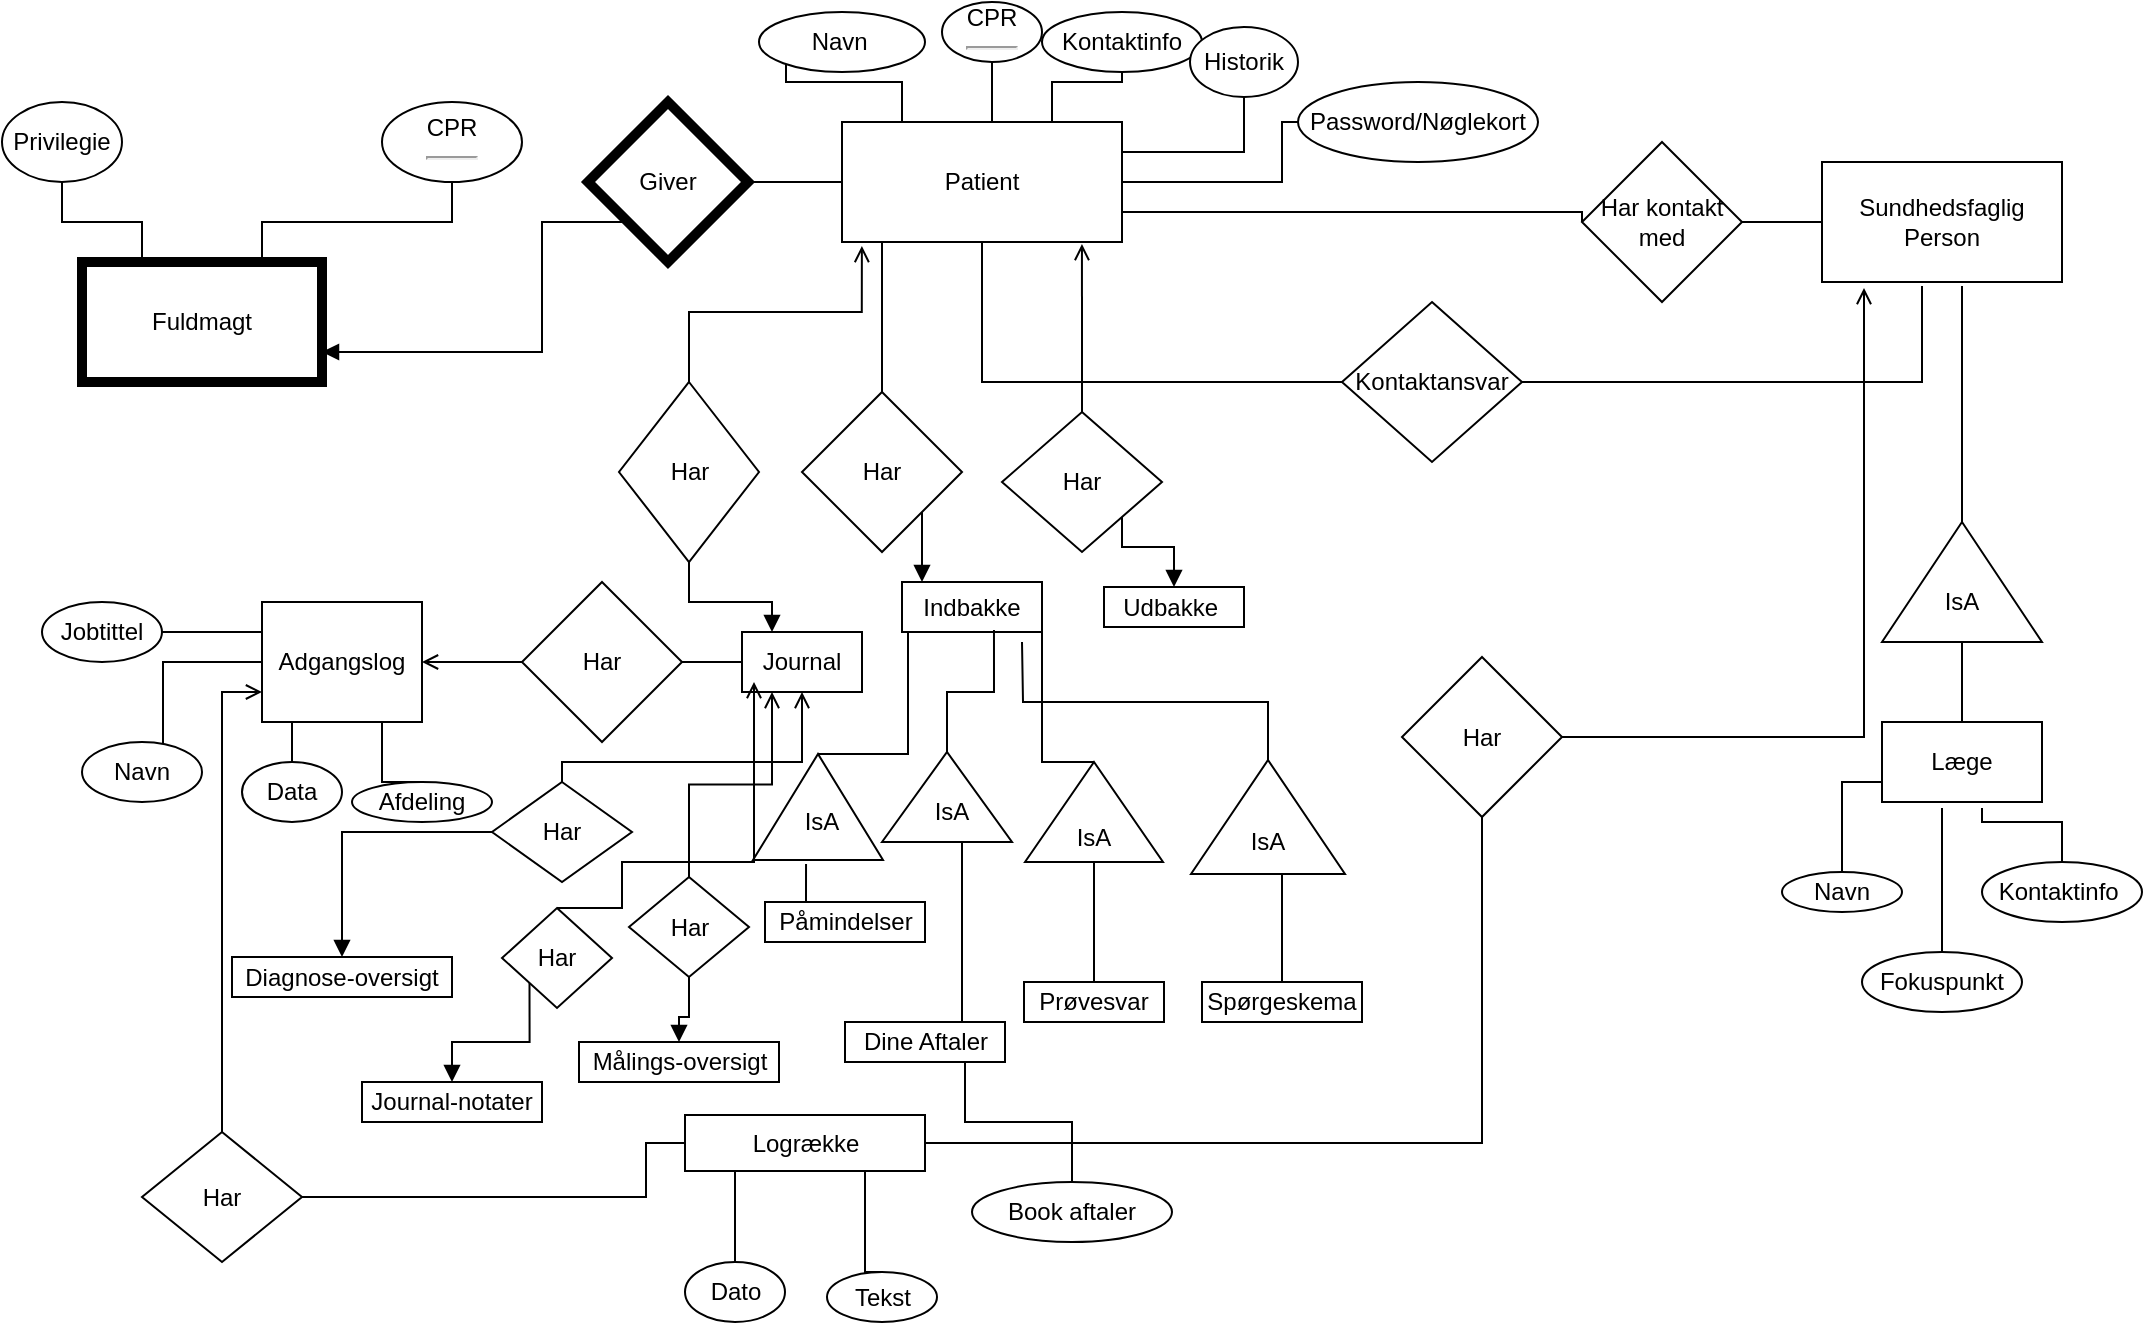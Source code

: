 <mxfile version="10.5.2" type="device"><diagram id="dxuX1GzxkVyeB2bhtr22" name="Page-1"><mxGraphModel dx="1329" dy="731" grid="1" gridSize="10" guides="1" tooltips="1" connect="1" arrows="1" fold="1" page="1" pageScale="1" pageWidth="827" pageHeight="1169" math="0" shadow="0"><root><mxCell id="0"/><mxCell id="1" parent="0"/><mxCell id="Ir1rK_Frw-hsZ2UybEJj-1" value="Privilegie" style="ellipse;whiteSpace=wrap;html=1;" vertex="1" parent="1"><mxGeometry x="80" y="60" width="60" height="40" as="geometry"/></mxCell><mxCell id="Ir1rK_Frw-hsZ2UybEJj-3" value="CPR&lt;hr&gt;" style="ellipse;whiteSpace=wrap;html=1;" vertex="1" parent="1"><mxGeometry x="270" y="60" width="70" height="40" as="geometry"/></mxCell><mxCell id="Ir1rK_Frw-hsZ2UybEJj-5" style="edgeStyle=orthogonalEdgeStyle;rounded=0;orthogonalLoop=1;jettySize=auto;html=1;exitX=0.25;exitY=0;exitDx=0;exitDy=0;endArrow=none;endFill=0;" edge="1" parent="1" source="Ir1rK_Frw-hsZ2UybEJj-4" target="Ir1rK_Frw-hsZ2UybEJj-1"><mxGeometry relative="1" as="geometry"/></mxCell><mxCell id="Ir1rK_Frw-hsZ2UybEJj-6" style="edgeStyle=orthogonalEdgeStyle;rounded=0;orthogonalLoop=1;jettySize=auto;html=1;exitX=0.75;exitY=0;exitDx=0;exitDy=0;endArrow=none;endFill=0;" edge="1" parent="1" source="Ir1rK_Frw-hsZ2UybEJj-4" target="Ir1rK_Frw-hsZ2UybEJj-3"><mxGeometry relative="1" as="geometry"/></mxCell><mxCell id="Ir1rK_Frw-hsZ2UybEJj-4" value="Fuldmagt" style="rounded=0;whiteSpace=wrap;html=1;strokeWidth=5;" vertex="1" parent="1"><mxGeometry x="120" y="140" width="120" height="60" as="geometry"/></mxCell><mxCell id="Ir1rK_Frw-hsZ2UybEJj-8" style="edgeStyle=orthogonalEdgeStyle;rounded=0;orthogonalLoop=1;jettySize=auto;html=1;exitX=0;exitY=1;exitDx=0;exitDy=0;entryX=1;entryY=0.75;entryDx=0;entryDy=0;endArrow=block;endFill=1;startArrow=none;startFill=0;" edge="1" parent="1" source="Ir1rK_Frw-hsZ2UybEJj-7" target="Ir1rK_Frw-hsZ2UybEJj-4"><mxGeometry relative="1" as="geometry"><Array as="points"><mxPoint x="350" y="120"/><mxPoint x="350" y="185"/></Array></mxGeometry></mxCell><mxCell id="Ir1rK_Frw-hsZ2UybEJj-7" value="Giver" style="rhombus;whiteSpace=wrap;html=1;strokeWidth=5;" vertex="1" parent="1"><mxGeometry x="373" y="60" width="80" height="80" as="geometry"/></mxCell><mxCell id="Ir1rK_Frw-hsZ2UybEJj-10" style="edgeStyle=orthogonalEdgeStyle;rounded=0;orthogonalLoop=1;jettySize=auto;html=1;exitX=0;exitY=0.5;exitDx=0;exitDy=0;startArrow=none;startFill=0;endArrow=none;endFill=0;entryX=1;entryY=0.5;entryDx=0;entryDy=0;" edge="1" parent="1" source="Ir1rK_Frw-hsZ2UybEJj-9" target="Ir1rK_Frw-hsZ2UybEJj-7"><mxGeometry relative="1" as="geometry"><mxPoint x="480" y="100" as="targetPoint"/></mxGeometry></mxCell><mxCell id="Ir1rK_Frw-hsZ2UybEJj-13" style="edgeStyle=orthogonalEdgeStyle;rounded=0;orthogonalLoop=1;jettySize=auto;html=1;exitX=0.25;exitY=0;exitDx=0;exitDy=0;startArrow=none;startFill=0;endArrow=none;endFill=0;" edge="1" parent="1" source="Ir1rK_Frw-hsZ2UybEJj-9" target="Ir1rK_Frw-hsZ2UybEJj-12"><mxGeometry relative="1" as="geometry"><Array as="points"><mxPoint x="530" y="50"/><mxPoint x="472" y="50"/></Array></mxGeometry></mxCell><mxCell id="Ir1rK_Frw-hsZ2UybEJj-15" style="edgeStyle=orthogonalEdgeStyle;rounded=0;orthogonalLoop=1;jettySize=auto;html=1;exitX=0.5;exitY=0;exitDx=0;exitDy=0;entryX=0.5;entryY=1;entryDx=0;entryDy=0;startArrow=none;startFill=0;endArrow=none;endFill=0;" edge="1" parent="1" source="Ir1rK_Frw-hsZ2UybEJj-9" target="Ir1rK_Frw-hsZ2UybEJj-14"><mxGeometry relative="1" as="geometry"/></mxCell><mxCell id="Ir1rK_Frw-hsZ2UybEJj-17" style="edgeStyle=orthogonalEdgeStyle;rounded=0;orthogonalLoop=1;jettySize=auto;html=1;exitX=0.75;exitY=0;exitDx=0;exitDy=0;entryX=0.5;entryY=1;entryDx=0;entryDy=0;startArrow=none;startFill=0;endArrow=none;endFill=0;" edge="1" parent="1" source="Ir1rK_Frw-hsZ2UybEJj-9" target="Ir1rK_Frw-hsZ2UybEJj-16"><mxGeometry relative="1" as="geometry"/></mxCell><mxCell id="Ir1rK_Frw-hsZ2UybEJj-19" style="edgeStyle=orthogonalEdgeStyle;rounded=0;orthogonalLoop=1;jettySize=auto;html=1;exitX=1;exitY=0.25;exitDx=0;exitDy=0;entryX=0.5;entryY=1;entryDx=0;entryDy=0;startArrow=none;startFill=0;endArrow=none;endFill=0;" edge="1" parent="1" source="Ir1rK_Frw-hsZ2UybEJj-9" target="Ir1rK_Frw-hsZ2UybEJj-18"><mxGeometry relative="1" as="geometry"/></mxCell><mxCell id="Ir1rK_Frw-hsZ2UybEJj-21" style="edgeStyle=orthogonalEdgeStyle;rounded=0;orthogonalLoop=1;jettySize=auto;html=1;exitX=1;exitY=0.5;exitDx=0;exitDy=0;entryX=0;entryY=0.5;entryDx=0;entryDy=0;startArrow=none;startFill=0;endArrow=none;endFill=0;" edge="1" parent="1" source="Ir1rK_Frw-hsZ2UybEJj-9" target="Ir1rK_Frw-hsZ2UybEJj-20"><mxGeometry relative="1" as="geometry"><Array as="points"><mxPoint x="720" y="100"/><mxPoint x="720" y="70"/></Array></mxGeometry></mxCell><mxCell id="Ir1rK_Frw-hsZ2UybEJj-25" style="edgeStyle=orthogonalEdgeStyle;rounded=0;orthogonalLoop=1;jettySize=auto;html=1;exitX=1;exitY=0.75;exitDx=0;exitDy=0;entryX=0;entryY=0.5;entryDx=0;entryDy=0;startArrow=none;startFill=0;endArrow=none;endFill=0;" edge="1" parent="1" source="Ir1rK_Frw-hsZ2UybEJj-9" target="Ir1rK_Frw-hsZ2UybEJj-24"><mxGeometry relative="1" as="geometry"><Array as="points"><mxPoint x="870" y="115"/></Array></mxGeometry></mxCell><mxCell id="Ir1rK_Frw-hsZ2UybEJj-9" value="Patient" style="rounded=0;whiteSpace=wrap;html=1;strokeWidth=1;" vertex="1" parent="1"><mxGeometry x="500" y="70" width="140" height="60" as="geometry"/></mxCell><mxCell id="Ir1rK_Frw-hsZ2UybEJj-12" value="Navn&amp;nbsp;" style="ellipse;whiteSpace=wrap;html=1;strokeWidth=1;" vertex="1" parent="1"><mxGeometry x="458.5" y="15" width="83" height="30" as="geometry"/></mxCell><mxCell id="Ir1rK_Frw-hsZ2UybEJj-14" value="CPR&lt;hr&gt;" style="ellipse;whiteSpace=wrap;html=1;strokeWidth=1;" vertex="1" parent="1"><mxGeometry x="550" y="10" width="50" height="30" as="geometry"/></mxCell><mxCell id="Ir1rK_Frw-hsZ2UybEJj-16" value="Kontaktinfo" style="ellipse;whiteSpace=wrap;html=1;strokeWidth=1;" vertex="1" parent="1"><mxGeometry x="600" y="15" width="80" height="30" as="geometry"/></mxCell><mxCell id="Ir1rK_Frw-hsZ2UybEJj-18" value="Historik" style="ellipse;whiteSpace=wrap;html=1;strokeWidth=1;" vertex="1" parent="1"><mxGeometry x="674" y="22.5" width="54" height="35" as="geometry"/></mxCell><mxCell id="Ir1rK_Frw-hsZ2UybEJj-20" value="Password/Nøglekort" style="ellipse;whiteSpace=wrap;html=1;strokeWidth=1;" vertex="1" parent="1"><mxGeometry x="728" y="50" width="120" height="40" as="geometry"/></mxCell><mxCell id="Ir1rK_Frw-hsZ2UybEJj-26" style="edgeStyle=orthogonalEdgeStyle;rounded=0;orthogonalLoop=1;jettySize=auto;html=1;exitX=1;exitY=0.5;exitDx=0;exitDy=0;startArrow=none;startFill=0;endArrow=none;endFill=0;" edge="1" parent="1" source="Ir1rK_Frw-hsZ2UybEJj-24" target="Ir1rK_Frw-hsZ2UybEJj-27"><mxGeometry relative="1" as="geometry"><mxPoint x="1020" y="120" as="targetPoint"/></mxGeometry></mxCell><mxCell id="Ir1rK_Frw-hsZ2UybEJj-24" value="Har kontakt med" style="rhombus;whiteSpace=wrap;html=1;strokeWidth=1;" vertex="1" parent="1"><mxGeometry x="870" y="80" width="80" height="80" as="geometry"/></mxCell><mxCell id="Ir1rK_Frw-hsZ2UybEJj-80" style="edgeStyle=orthogonalEdgeStyle;rounded=0;orthogonalLoop=1;jettySize=auto;html=1;exitX=0;exitY=0.5;exitDx=0;exitDy=0;startArrow=none;startFill=0;endArrow=none;endFill=0;" edge="1" parent="1" source="Ir1rK_Frw-hsZ2UybEJj-27"><mxGeometry relative="1" as="geometry"><mxPoint x="1000" y="120" as="targetPoint"/></mxGeometry></mxCell><mxCell id="Ir1rK_Frw-hsZ2UybEJj-27" value="Sundhedsfaglig Person" style="rounded=0;whiteSpace=wrap;html=1;" vertex="1" parent="1"><mxGeometry x="990" y="90" width="120" height="60" as="geometry"/></mxCell><mxCell id="Ir1rK_Frw-hsZ2UybEJj-34" style="edgeStyle=orthogonalEdgeStyle;rounded=0;orthogonalLoop=1;jettySize=auto;html=1;exitX=1;exitY=0.5;exitDx=0;exitDy=0;startArrow=none;startFill=0;endArrow=none;endFill=0;" edge="1" parent="1" source="Ir1rK_Frw-hsZ2UybEJj-31"><mxGeometry relative="1" as="geometry"><mxPoint x="1040" y="152" as="targetPoint"/><Array as="points"><mxPoint x="1040" y="200"/><mxPoint x="1040" y="152"/></Array></mxGeometry></mxCell><mxCell id="Ir1rK_Frw-hsZ2UybEJj-35" style="edgeStyle=orthogonalEdgeStyle;rounded=0;orthogonalLoop=1;jettySize=auto;html=1;entryX=0.5;entryY=1;entryDx=0;entryDy=0;startArrow=none;startFill=0;endArrow=none;endFill=0;" edge="1" parent="1" source="Ir1rK_Frw-hsZ2UybEJj-31" target="Ir1rK_Frw-hsZ2UybEJj-9"><mxGeometry relative="1" as="geometry"/></mxCell><mxCell id="Ir1rK_Frw-hsZ2UybEJj-31" value="Kontaktansvar" style="rhombus;whiteSpace=wrap;html=1;strokeWidth=1;" vertex="1" parent="1"><mxGeometry x="750" y="160" width="90" height="80" as="geometry"/></mxCell><mxCell id="Ir1rK_Frw-hsZ2UybEJj-37" style="edgeStyle=orthogonalEdgeStyle;rounded=0;orthogonalLoop=1;jettySize=auto;html=1;exitX=0.5;exitY=0;exitDx=0;exitDy=0;startArrow=none;startFill=0;endArrow=none;endFill=0;" edge="1" parent="1"><mxGeometry relative="1" as="geometry"><mxPoint x="1060" y="152" as="targetPoint"/><mxPoint x="1060" y="230" as="sourcePoint"/><Array as="points"><mxPoint x="1060" y="152"/></Array></mxGeometry></mxCell><mxCell id="Ir1rK_Frw-hsZ2UybEJj-39" style="edgeStyle=orthogonalEdgeStyle;rounded=0;orthogonalLoop=1;jettySize=auto;html=1;startArrow=none;startFill=0;endArrow=none;endFill=0;" edge="1" parent="1" source="Ir1rK_Frw-hsZ2UybEJj-38"><mxGeometry relative="1" as="geometry"><mxPoint x="1060" y="230" as="targetPoint"/></mxGeometry></mxCell><mxCell id="Ir1rK_Frw-hsZ2UybEJj-41" style="edgeStyle=orthogonalEdgeStyle;rounded=0;orthogonalLoop=1;jettySize=auto;html=1;exitX=0;exitY=0.5;exitDx=0;exitDy=0;startArrow=none;startFill=0;endArrow=none;endFill=0;" edge="1" parent="1" source="Ir1rK_Frw-hsZ2UybEJj-38" target="Ir1rK_Frw-hsZ2UybEJj-42"><mxGeometry relative="1" as="geometry"><mxPoint x="1060" y="360" as="targetPoint"/></mxGeometry></mxCell><mxCell id="Ir1rK_Frw-hsZ2UybEJj-38" value="" style="triangle;whiteSpace=wrap;html=1;strokeWidth=1;rotation=-90;" vertex="1" parent="1"><mxGeometry x="1030" y="260" width="60" height="80" as="geometry"/></mxCell><mxCell id="Ir1rK_Frw-hsZ2UybEJj-40" value="IsA" style="text;html=1;strokeColor=none;fillColor=none;align=center;verticalAlign=middle;whiteSpace=wrap;rounded=0;" vertex="1" parent="1"><mxGeometry x="1040" y="300" width="40" height="20" as="geometry"/></mxCell><mxCell id="Ir1rK_Frw-hsZ2UybEJj-42" value="Læge" style="rounded=0;whiteSpace=wrap;html=1;" vertex="1" parent="1"><mxGeometry x="1020" y="370" width="80" height="40" as="geometry"/></mxCell><mxCell id="Ir1rK_Frw-hsZ2UybEJj-90" style="edgeStyle=orthogonalEdgeStyle;rounded=0;orthogonalLoop=1;jettySize=auto;html=1;exitX=0.5;exitY=0;exitDx=0;exitDy=0;entryX=0.071;entryY=1.033;entryDx=0;entryDy=0;entryPerimeter=0;startArrow=none;startFill=0;endArrow=open;endFill=0;" edge="1" parent="1" source="Ir1rK_Frw-hsZ2UybEJj-44" target="Ir1rK_Frw-hsZ2UybEJj-9"><mxGeometry relative="1" as="geometry"/></mxCell><mxCell id="Ir1rK_Frw-hsZ2UybEJj-98" style="edgeStyle=orthogonalEdgeStyle;rounded=0;orthogonalLoop=1;jettySize=auto;html=1;exitX=0.5;exitY=1;exitDx=0;exitDy=0;entryX=0.25;entryY=0;entryDx=0;entryDy=0;startArrow=none;startFill=0;endArrow=block;endFill=1;" edge="1" parent="1" source="Ir1rK_Frw-hsZ2UybEJj-44" target="Ir1rK_Frw-hsZ2UybEJj-46"><mxGeometry relative="1" as="geometry"/></mxCell><mxCell id="Ir1rK_Frw-hsZ2UybEJj-44" value="Har" style="rhombus;whiteSpace=wrap;html=1;" vertex="1" parent="1"><mxGeometry x="388.5" y="200" width="70" height="90" as="geometry"/></mxCell><mxCell id="Ir1rK_Frw-hsZ2UybEJj-51" style="edgeStyle=orthogonalEdgeStyle;rounded=0;orthogonalLoop=1;jettySize=auto;html=1;exitX=0;exitY=0.5;exitDx=0;exitDy=0;entryX=1;entryY=0.5;entryDx=0;entryDy=0;startArrow=none;startFill=0;endArrow=none;endFill=0;" edge="1" parent="1" source="Ir1rK_Frw-hsZ2UybEJj-46" target="Ir1rK_Frw-hsZ2UybEJj-50"><mxGeometry relative="1" as="geometry"/></mxCell><mxCell id="Ir1rK_Frw-hsZ2UybEJj-144" style="edgeStyle=orthogonalEdgeStyle;rounded=0;orthogonalLoop=1;jettySize=auto;html=1;exitX=0.5;exitY=1;exitDx=0;exitDy=0;startArrow=open;startFill=0;endArrow=none;endFill=0;entryX=0.5;entryY=0;entryDx=0;entryDy=0;" edge="1" parent="1" source="Ir1rK_Frw-hsZ2UybEJj-46" target="Ir1rK_Frw-hsZ2UybEJj-143"><mxGeometry relative="1" as="geometry"><Array as="points"><mxPoint x="480" y="390"/><mxPoint x="360" y="390"/></Array></mxGeometry></mxCell><mxCell id="Ir1rK_Frw-hsZ2UybEJj-46" value="Journal" style="rounded=0;whiteSpace=wrap;html=1;strokeWidth=1;" vertex="1" parent="1"><mxGeometry x="450" y="325" width="60" height="30" as="geometry"/></mxCell><mxCell id="Ir1rK_Frw-hsZ2UybEJj-53" style="edgeStyle=orthogonalEdgeStyle;rounded=0;orthogonalLoop=1;jettySize=auto;html=1;exitX=0;exitY=0.5;exitDx=0;exitDy=0;entryX=1;entryY=0.5;entryDx=0;entryDy=0;startArrow=none;startFill=0;endArrow=open;endFill=0;" edge="1" parent="1" source="Ir1rK_Frw-hsZ2UybEJj-50" target="Ir1rK_Frw-hsZ2UybEJj-52"><mxGeometry relative="1" as="geometry"/></mxCell><mxCell id="Ir1rK_Frw-hsZ2UybEJj-50" value="Har" style="rhombus;whiteSpace=wrap;html=1;strokeWidth=1;" vertex="1" parent="1"><mxGeometry x="340" y="300" width="80" height="80" as="geometry"/></mxCell><mxCell id="Ir1rK_Frw-hsZ2UybEJj-58" style="edgeStyle=orthogonalEdgeStyle;rounded=0;orthogonalLoop=1;jettySize=auto;html=1;exitX=0;exitY=0.5;exitDx=0;exitDy=0;entryX=0.675;entryY=0.05;entryDx=0;entryDy=0;entryPerimeter=0;startArrow=none;startFill=0;endArrow=none;endFill=0;" edge="1" parent="1" source="Ir1rK_Frw-hsZ2UybEJj-52" target="Ir1rK_Frw-hsZ2UybEJj-54"><mxGeometry relative="1" as="geometry"/></mxCell><mxCell id="Ir1rK_Frw-hsZ2UybEJj-59" style="edgeStyle=orthogonalEdgeStyle;rounded=0;orthogonalLoop=1;jettySize=auto;html=1;exitX=0.25;exitY=1;exitDx=0;exitDy=0;entryX=0.5;entryY=0;entryDx=0;entryDy=0;startArrow=none;startFill=0;endArrow=none;endFill=0;" edge="1" parent="1" source="Ir1rK_Frw-hsZ2UybEJj-52" target="Ir1rK_Frw-hsZ2UybEJj-55"><mxGeometry relative="1" as="geometry"/></mxCell><mxCell id="Ir1rK_Frw-hsZ2UybEJj-52" value="Adgangslog" style="rounded=0;whiteSpace=wrap;html=1;strokeWidth=1;" vertex="1" parent="1"><mxGeometry x="210" y="310" width="80" height="60" as="geometry"/></mxCell><mxCell id="Ir1rK_Frw-hsZ2UybEJj-54" value="Navn" style="ellipse;whiteSpace=wrap;html=1;strokeWidth=1;" vertex="1" parent="1"><mxGeometry x="120" y="380" width="60" height="30" as="geometry"/></mxCell><mxCell id="Ir1rK_Frw-hsZ2UybEJj-55" value="Data" style="ellipse;whiteSpace=wrap;html=1;strokeWidth=1;" vertex="1" parent="1"><mxGeometry x="200" y="390" width="50" height="30" as="geometry"/></mxCell><mxCell id="Ir1rK_Frw-hsZ2UybEJj-60" style="edgeStyle=orthogonalEdgeStyle;rounded=0;orthogonalLoop=1;jettySize=auto;html=1;exitX=0.5;exitY=0;exitDx=0;exitDy=0;entryX=0.75;entryY=1;entryDx=0;entryDy=0;startArrow=none;startFill=0;endArrow=none;endFill=0;" edge="1" parent="1" source="Ir1rK_Frw-hsZ2UybEJj-56" target="Ir1rK_Frw-hsZ2UybEJj-52"><mxGeometry relative="1" as="geometry"/></mxCell><mxCell id="Ir1rK_Frw-hsZ2UybEJj-56" value="Afdeling" style="ellipse;whiteSpace=wrap;html=1;strokeWidth=1;" vertex="1" parent="1"><mxGeometry x="255" y="400" width="70" height="20" as="geometry"/></mxCell><mxCell id="Ir1rK_Frw-hsZ2UybEJj-62" style="edgeStyle=orthogonalEdgeStyle;rounded=0;orthogonalLoop=1;jettySize=auto;html=1;exitX=0.5;exitY=0;exitDx=0;exitDy=0;startArrow=none;startFill=0;endArrow=none;endFill=0;" edge="1" parent="1" source="Ir1rK_Frw-hsZ2UybEJj-57"><mxGeometry relative="1" as="geometry"><mxPoint x="130" y="320" as="targetPoint"/></mxGeometry></mxCell><mxCell id="Ir1rK_Frw-hsZ2UybEJj-65" style="edgeStyle=orthogonalEdgeStyle;rounded=0;orthogonalLoop=1;jettySize=auto;html=1;exitX=1;exitY=0.5;exitDx=0;exitDy=0;entryX=0;entryY=0.25;entryDx=0;entryDy=0;startArrow=none;startFill=0;endArrow=none;endFill=0;" edge="1" parent="1" source="Ir1rK_Frw-hsZ2UybEJj-57" target="Ir1rK_Frw-hsZ2UybEJj-52"><mxGeometry relative="1" as="geometry"/></mxCell><mxCell id="Ir1rK_Frw-hsZ2UybEJj-57" value="Jobtittel" style="ellipse;whiteSpace=wrap;html=1;strokeWidth=1;" vertex="1" parent="1"><mxGeometry x="100" y="310" width="60" height="30" as="geometry"/></mxCell><mxCell id="Ir1rK_Frw-hsZ2UybEJj-142" style="edgeStyle=orthogonalEdgeStyle;rounded=0;orthogonalLoop=1;jettySize=auto;html=1;exitX=0.5;exitY=0;exitDx=0;exitDy=0;entryX=0;entryY=0.75;entryDx=0;entryDy=0;startArrow=none;startFill=0;endArrow=open;endFill=0;" edge="1" parent="1" source="Ir1rK_Frw-hsZ2UybEJj-66" target="Ir1rK_Frw-hsZ2UybEJj-52"><mxGeometry relative="1" as="geometry"/></mxCell><mxCell id="Ir1rK_Frw-hsZ2UybEJj-66" value="Har" style="rhombus;whiteSpace=wrap;html=1;strokeWidth=1;" vertex="1" parent="1"><mxGeometry x="150" y="575" width="80" height="65" as="geometry"/></mxCell><mxCell id="Ir1rK_Frw-hsZ2UybEJj-70" style="edgeStyle=orthogonalEdgeStyle;rounded=0;orthogonalLoop=1;jettySize=auto;html=1;exitX=0;exitY=0.5;exitDx=0;exitDy=0;entryX=1;entryY=0.5;entryDx=0;entryDy=0;startArrow=none;startFill=0;endArrow=none;endFill=0;" edge="1" parent="1" source="Ir1rK_Frw-hsZ2UybEJj-69" target="Ir1rK_Frw-hsZ2UybEJj-66"><mxGeometry relative="1" as="geometry"><Array as="points"><mxPoint x="402" y="581"/><mxPoint x="402" y="608"/></Array></mxGeometry></mxCell><mxCell id="Ir1rK_Frw-hsZ2UybEJj-78" style="edgeStyle=orthogonalEdgeStyle;rounded=0;orthogonalLoop=1;jettySize=auto;html=1;exitX=1;exitY=0.5;exitDx=0;exitDy=0;entryX=0;entryY=0.5;entryDx=0;entryDy=0;startArrow=none;startFill=0;endArrow=none;endFill=0;" edge="1" parent="1" source="Ir1rK_Frw-hsZ2UybEJj-69" target="Ir1rK_Frw-hsZ2UybEJj-77"><mxGeometry relative="1" as="geometry"><Array as="points"><mxPoint x="820" y="581"/><mxPoint x="820" y="378"/></Array></mxGeometry></mxCell><mxCell id="Ir1rK_Frw-hsZ2UybEJj-69" value="Logrække" style="rounded=0;whiteSpace=wrap;html=1;strokeWidth=1;" vertex="1" parent="1"><mxGeometry x="421.5" y="566.5" width="120" height="28" as="geometry"/></mxCell><mxCell id="Ir1rK_Frw-hsZ2UybEJj-76" style="edgeStyle=orthogonalEdgeStyle;rounded=0;orthogonalLoop=1;jettySize=auto;html=1;exitX=0.5;exitY=0;exitDx=0;exitDy=0;entryX=0.25;entryY=1;entryDx=0;entryDy=0;startArrow=none;startFill=0;endArrow=none;endFill=0;" edge="1" parent="1" source="Ir1rK_Frw-hsZ2UybEJj-71" target="Ir1rK_Frw-hsZ2UybEJj-69"><mxGeometry relative="1" as="geometry"><Array as="points"><mxPoint x="447" y="595"/></Array></mxGeometry></mxCell><mxCell id="Ir1rK_Frw-hsZ2UybEJj-71" value="Dato" style="ellipse;whiteSpace=wrap;html=1;strokeWidth=1;" vertex="1" parent="1"><mxGeometry x="421.5" y="640" width="50" height="30" as="geometry"/></mxCell><mxCell id="Ir1rK_Frw-hsZ2UybEJj-74" style="edgeStyle=orthogonalEdgeStyle;rounded=0;orthogonalLoop=1;jettySize=auto;html=1;exitX=0.5;exitY=0;exitDx=0;exitDy=0;entryX=0.75;entryY=1;entryDx=0;entryDy=0;startArrow=none;startFill=0;endArrow=none;endFill=0;" edge="1" parent="1" source="Ir1rK_Frw-hsZ2UybEJj-73" target="Ir1rK_Frw-hsZ2UybEJj-69"><mxGeometry relative="1" as="geometry"><Array as="points"><mxPoint x="512" y="645"/></Array></mxGeometry></mxCell><mxCell id="Ir1rK_Frw-hsZ2UybEJj-73" value="Tekst" style="ellipse;whiteSpace=wrap;html=1;strokeWidth=1;" vertex="1" parent="1"><mxGeometry x="492.5" y="645" width="55" height="25" as="geometry"/></mxCell><mxCell id="Ir1rK_Frw-hsZ2UybEJj-79" style="edgeStyle=orthogonalEdgeStyle;rounded=0;orthogonalLoop=1;jettySize=auto;html=1;entryX=0.175;entryY=1.05;entryDx=0;entryDy=0;entryPerimeter=0;startArrow=none;startFill=0;endArrow=open;endFill=0;exitX=1;exitY=0.5;exitDx=0;exitDy=0;" edge="1" parent="1" source="Ir1rK_Frw-hsZ2UybEJj-77" target="Ir1rK_Frw-hsZ2UybEJj-27"><mxGeometry relative="1" as="geometry"><mxPoint x="870" y="378" as="sourcePoint"/><Array as="points"><mxPoint x="1011" y="378"/></Array></mxGeometry></mxCell><mxCell id="Ir1rK_Frw-hsZ2UybEJj-77" value="Har" style="rhombus;whiteSpace=wrap;html=1;strokeWidth=1;" vertex="1" parent="1"><mxGeometry x="780" y="337.5" width="80" height="80" as="geometry"/></mxCell><mxCell id="Ir1rK_Frw-hsZ2UybEJj-84" style="edgeStyle=orthogonalEdgeStyle;rounded=0;orthogonalLoop=1;jettySize=auto;html=1;exitX=0.5;exitY=0;exitDx=0;exitDy=0;entryX=0.429;entryY=1;entryDx=0;entryDy=0;entryPerimeter=0;startArrow=none;startFill=0;endArrow=none;endFill=0;" edge="1" parent="1" source="Ir1rK_Frw-hsZ2UybEJj-83" target="Ir1rK_Frw-hsZ2UybEJj-9"><mxGeometry relative="1" as="geometry"><Array as="points"><mxPoint x="520" y="130"/></Array></mxGeometry></mxCell><mxCell id="Ir1rK_Frw-hsZ2UybEJj-106" style="edgeStyle=orthogonalEdgeStyle;rounded=0;orthogonalLoop=1;jettySize=auto;html=1;exitX=1;exitY=1;exitDx=0;exitDy=0;startArrow=none;startFill=0;endArrow=block;endFill=1;" edge="1" parent="1" source="Ir1rK_Frw-hsZ2UybEJj-83" target="Ir1rK_Frw-hsZ2UybEJj-101"><mxGeometry relative="1" as="geometry"><Array as="points"><mxPoint x="550" y="300"/><mxPoint x="550" y="300"/></Array></mxGeometry></mxCell><mxCell id="Ir1rK_Frw-hsZ2UybEJj-83" value="Har" style="rhombus;whiteSpace=wrap;html=1;strokeWidth=1;" vertex="1" parent="1"><mxGeometry x="480" y="205" width="80" height="80" as="geometry"/></mxCell><mxCell id="Ir1rK_Frw-hsZ2UybEJj-100" style="edgeStyle=orthogonalEdgeStyle;rounded=0;orthogonalLoop=1;jettySize=auto;html=1;exitX=0.5;exitY=0;exitDx=0;exitDy=0;entryX=0.857;entryY=1.017;entryDx=0;entryDy=0;entryPerimeter=0;startArrow=none;startFill=0;endArrow=open;endFill=0;" edge="1" parent="1" source="Ir1rK_Frw-hsZ2UybEJj-99" target="Ir1rK_Frw-hsZ2UybEJj-9"><mxGeometry relative="1" as="geometry"/></mxCell><mxCell id="Ir1rK_Frw-hsZ2UybEJj-99" value="Har" style="rhombus;whiteSpace=wrap;html=1;strokeWidth=1;" vertex="1" parent="1"><mxGeometry x="580" y="215" width="80" height="70" as="geometry"/></mxCell><mxCell id="Ir1rK_Frw-hsZ2UybEJj-101" value="Indbakke" style="rounded=0;whiteSpace=wrap;html=1;strokeWidth=1;" vertex="1" parent="1"><mxGeometry x="530" y="300" width="70" height="25" as="geometry"/></mxCell><mxCell id="Ir1rK_Frw-hsZ2UybEJj-104" style="edgeStyle=orthogonalEdgeStyle;rounded=0;orthogonalLoop=1;jettySize=auto;html=1;exitX=0.5;exitY=0;exitDx=0;exitDy=0;entryX=1;entryY=1;entryDx=0;entryDy=0;startArrow=block;startFill=1;endArrow=none;endFill=0;" edge="1" parent="1" source="Ir1rK_Frw-hsZ2UybEJj-103" target="Ir1rK_Frw-hsZ2UybEJj-99"><mxGeometry relative="1" as="geometry"/></mxCell><mxCell id="Ir1rK_Frw-hsZ2UybEJj-103" value="Udbakke&amp;nbsp;" style="rounded=0;whiteSpace=wrap;html=1;strokeWidth=1;" vertex="1" parent="1"><mxGeometry x="631" y="302.5" width="70" height="20" as="geometry"/></mxCell><mxCell id="Ir1rK_Frw-hsZ2UybEJj-112" style="edgeStyle=orthogonalEdgeStyle;rounded=0;orthogonalLoop=1;jettySize=auto;html=1;exitX=1;exitY=0.5;exitDx=0;exitDy=0;entryX=0.5;entryY=1;entryDx=0;entryDy=0;startArrow=none;startFill=0;endArrow=none;endFill=0;" edge="1" parent="1" source="Ir1rK_Frw-hsZ2UybEJj-110" target="Ir1rK_Frw-hsZ2UybEJj-101"><mxGeometry relative="1" as="geometry"><Array as="points"><mxPoint x="533" y="325"/></Array></mxGeometry></mxCell><mxCell id="Ir1rK_Frw-hsZ2UybEJj-110" value="" style="triangle;whiteSpace=wrap;html=1;strokeWidth=1;rotation=-90;" vertex="1" parent="1"><mxGeometry x="461.5" y="380" width="53" height="65" as="geometry"/></mxCell><mxCell id="Ir1rK_Frw-hsZ2UybEJj-111" value="IsA" style="text;html=1;strokeColor=none;fillColor=none;align=center;verticalAlign=middle;whiteSpace=wrap;rounded=0;" vertex="1" parent="1"><mxGeometry x="470" y="410" width="40" height="20" as="geometry"/></mxCell><mxCell id="Ir1rK_Frw-hsZ2UybEJj-117" style="edgeStyle=orthogonalEdgeStyle;rounded=0;orthogonalLoop=1;jettySize=auto;html=1;exitX=1;exitY=0.5;exitDx=0;exitDy=0;startArrow=none;startFill=0;endArrow=none;endFill=0;entryX=1;entryY=0.75;entryDx=0;entryDy=0;" edge="1" parent="1" source="Ir1rK_Frw-hsZ2UybEJj-114" target="Ir1rK_Frw-hsZ2UybEJj-101"><mxGeometry relative="1" as="geometry"><mxPoint x="590" y="330" as="targetPoint"/><Array as="points"><mxPoint x="600" y="390"/></Array></mxGeometry></mxCell><mxCell id="Ir1rK_Frw-hsZ2UybEJj-114" value="" style="triangle;whiteSpace=wrap;html=1;strokeWidth=1;rotation=-90;" vertex="1" parent="1"><mxGeometry x="601" y="380.5" width="50" height="69" as="geometry"/></mxCell><mxCell id="Ir1rK_Frw-hsZ2UybEJj-115" value="IsA" style="text;html=1;strokeColor=none;fillColor=none;align=center;verticalAlign=middle;whiteSpace=wrap;rounded=0;" vertex="1" parent="1"><mxGeometry x="606" y="417.5" width="40" height="20" as="geometry"/></mxCell><mxCell id="Ir1rK_Frw-hsZ2UybEJj-122" style="edgeStyle=orthogonalEdgeStyle;rounded=0;orthogonalLoop=1;jettySize=auto;html=1;exitX=1;exitY=0.5;exitDx=0;exitDy=0;entryX=0.657;entryY=0.96;entryDx=0;entryDy=0;entryPerimeter=0;startArrow=none;startFill=0;endArrow=none;endFill=0;" edge="1" parent="1" source="Ir1rK_Frw-hsZ2UybEJj-120" target="Ir1rK_Frw-hsZ2UybEJj-101"><mxGeometry relative="1" as="geometry"/></mxCell><mxCell id="Ir1rK_Frw-hsZ2UybEJj-120" value="" style="triangle;whiteSpace=wrap;html=1;strokeWidth=1;rotation=-90;" vertex="1" parent="1"><mxGeometry x="530" y="375" width="45" height="65" as="geometry"/></mxCell><mxCell id="Ir1rK_Frw-hsZ2UybEJj-121" value="IsA" style="text;html=1;strokeColor=none;fillColor=none;align=center;verticalAlign=middle;whiteSpace=wrap;rounded=0;" vertex="1" parent="1"><mxGeometry x="535" y="405" width="40" height="20" as="geometry"/></mxCell><mxCell id="Ir1rK_Frw-hsZ2UybEJj-125" style="edgeStyle=orthogonalEdgeStyle;rounded=0;orthogonalLoop=1;jettySize=auto;html=1;exitX=0.5;exitY=0;exitDx=0;exitDy=0;entryX=-0.038;entryY=0.408;entryDx=0;entryDy=0;entryPerimeter=0;startArrow=none;startFill=0;endArrow=none;endFill=0;" edge="1" parent="1" source="Ir1rK_Frw-hsZ2UybEJj-123" target="Ir1rK_Frw-hsZ2UybEJj-110"><mxGeometry relative="1" as="geometry"/></mxCell><mxCell id="Ir1rK_Frw-hsZ2UybEJj-123" value="Påmindelser" style="rounded=0;whiteSpace=wrap;html=1;strokeWidth=1;" vertex="1" parent="1"><mxGeometry x="461.5" y="460" width="80" height="20" as="geometry"/></mxCell><mxCell id="Ir1rK_Frw-hsZ2UybEJj-129" style="edgeStyle=orthogonalEdgeStyle;rounded=0;orthogonalLoop=1;jettySize=auto;html=1;exitX=0.5;exitY=0;exitDx=0;exitDy=0;startArrow=none;startFill=0;endArrow=none;endFill=0;" edge="1" parent="1" source="Ir1rK_Frw-hsZ2UybEJj-128"><mxGeometry relative="1" as="geometry"><mxPoint x="580" y="430" as="targetPoint"/><Array as="points"><mxPoint x="560" y="520"/><mxPoint x="560" y="430"/></Array></mxGeometry></mxCell><mxCell id="Ir1rK_Frw-hsZ2UybEJj-128" value="Dine Aftaler" style="rounded=0;whiteSpace=wrap;html=1;strokeWidth=1;" vertex="1" parent="1"><mxGeometry x="501.5" y="520" width="80" height="20" as="geometry"/></mxCell><mxCell id="Ir1rK_Frw-hsZ2UybEJj-131" style="edgeStyle=orthogonalEdgeStyle;rounded=0;orthogonalLoop=1;jettySize=auto;html=1;exitX=0.5;exitY=0;exitDx=0;exitDy=0;entryX=0;entryY=0.75;entryDx=0;entryDy=0;startArrow=none;startFill=0;endArrow=none;endFill=0;" edge="1" parent="1" source="Ir1rK_Frw-hsZ2UybEJj-130" target="Ir1rK_Frw-hsZ2UybEJj-114"><mxGeometry relative="1" as="geometry"><Array as="points"><mxPoint x="626" y="440"/></Array></mxGeometry></mxCell><mxCell id="Ir1rK_Frw-hsZ2UybEJj-130" value="Prøvesvar" style="rounded=0;whiteSpace=wrap;html=1;strokeWidth=1;" vertex="1" parent="1"><mxGeometry x="591" y="500" width="70" height="20" as="geometry"/></mxCell><mxCell id="Ir1rK_Frw-hsZ2UybEJj-139" style="edgeStyle=orthogonalEdgeStyle;rounded=0;orthogonalLoop=1;jettySize=auto;html=1;exitX=1;exitY=0.5;exitDx=0;exitDy=0;startArrow=none;startFill=0;endArrow=none;endFill=0;" edge="1" parent="1" source="Ir1rK_Frw-hsZ2UybEJj-135"><mxGeometry relative="1" as="geometry"><mxPoint x="590" y="330" as="targetPoint"/></mxGeometry></mxCell><mxCell id="Ir1rK_Frw-hsZ2UybEJj-135" value="" style="triangle;whiteSpace=wrap;html=1;strokeWidth=1;rotation=-90;" vertex="1" parent="1"><mxGeometry x="684.5" y="379" width="57" height="77" as="geometry"/></mxCell><mxCell id="Ir1rK_Frw-hsZ2UybEJj-137" value="IsA" style="text;html=1;strokeColor=none;fillColor=none;align=center;verticalAlign=middle;whiteSpace=wrap;rounded=0;" vertex="1" parent="1"><mxGeometry x="693" y="420" width="40" height="20" as="geometry"/></mxCell><mxCell id="Ir1rK_Frw-hsZ2UybEJj-141" style="edgeStyle=orthogonalEdgeStyle;rounded=0;orthogonalLoop=1;jettySize=auto;html=1;exitX=0.5;exitY=0;exitDx=0;exitDy=0;entryX=0;entryY=0.5;entryDx=0;entryDy=0;startArrow=none;startFill=0;endArrow=none;endFill=0;" edge="1" parent="1" source="Ir1rK_Frw-hsZ2UybEJj-140" target="Ir1rK_Frw-hsZ2UybEJj-135"><mxGeometry relative="1" as="geometry"><Array as="points"><mxPoint x="720" y="446"/></Array></mxGeometry></mxCell><mxCell id="Ir1rK_Frw-hsZ2UybEJj-140" value="Spørgeskema" style="rounded=0;whiteSpace=wrap;html=1;strokeWidth=1;" vertex="1" parent="1"><mxGeometry x="680" y="500" width="80" height="20" as="geometry"/></mxCell><mxCell id="Ir1rK_Frw-hsZ2UybEJj-146" style="edgeStyle=orthogonalEdgeStyle;rounded=0;orthogonalLoop=1;jettySize=auto;html=1;exitX=0;exitY=0.5;exitDx=0;exitDy=0;entryX=0.5;entryY=0;entryDx=0;entryDy=0;startArrow=none;startFill=0;endArrow=block;endFill=1;" edge="1" parent="1" source="Ir1rK_Frw-hsZ2UybEJj-143" target="Ir1rK_Frw-hsZ2UybEJj-145"><mxGeometry relative="1" as="geometry"/></mxCell><mxCell id="Ir1rK_Frw-hsZ2UybEJj-143" value="Har" style="rhombus;whiteSpace=wrap;html=1;strokeWidth=1;" vertex="1" parent="1"><mxGeometry x="325" y="400" width="70" height="50" as="geometry"/></mxCell><mxCell id="Ir1rK_Frw-hsZ2UybEJj-145" value="Diagnose-oversigt" style="rounded=0;whiteSpace=wrap;html=1;strokeWidth=1;" vertex="1" parent="1"><mxGeometry x="195" y="487.5" width="110" height="20" as="geometry"/></mxCell><mxCell id="Ir1rK_Frw-hsZ2UybEJj-148" style="edgeStyle=orthogonalEdgeStyle;rounded=0;orthogonalLoop=1;jettySize=auto;html=1;exitX=0.5;exitY=0;exitDx=0;exitDy=0;entryX=0.25;entryY=1;entryDx=0;entryDy=0;startArrow=none;startFill=0;endArrow=open;endFill=0;" edge="1" parent="1" source="Ir1rK_Frw-hsZ2UybEJj-147" target="Ir1rK_Frw-hsZ2UybEJj-46"><mxGeometry relative="1" as="geometry"/></mxCell><mxCell id="Ir1rK_Frw-hsZ2UybEJj-160" style="edgeStyle=orthogonalEdgeStyle;rounded=0;orthogonalLoop=1;jettySize=auto;html=1;exitX=0.5;exitY=1;exitDx=0;exitDy=0;startArrow=none;startFill=0;endArrow=block;endFill=1;" edge="1" parent="1" source="Ir1rK_Frw-hsZ2UybEJj-147" target="Ir1rK_Frw-hsZ2UybEJj-149"><mxGeometry relative="1" as="geometry"/></mxCell><mxCell id="Ir1rK_Frw-hsZ2UybEJj-147" value="Har" style="rhombus;whiteSpace=wrap;html=1;strokeWidth=1;" vertex="1" parent="1"><mxGeometry x="393.5" y="447.5" width="60" height="50" as="geometry"/></mxCell><mxCell id="Ir1rK_Frw-hsZ2UybEJj-149" value="Målings-oversigt" style="rounded=0;whiteSpace=wrap;html=1;strokeWidth=1;" vertex="1" parent="1"><mxGeometry x="368.5" y="530" width="100" height="20" as="geometry"/></mxCell><mxCell id="Ir1rK_Frw-hsZ2UybEJj-152" style="edgeStyle=orthogonalEdgeStyle;rounded=0;orthogonalLoop=1;jettySize=auto;html=1;exitX=0.5;exitY=0;exitDx=0;exitDy=0;startArrow=none;startFill=0;endArrow=open;endFill=0;" edge="1" parent="1" source="Ir1rK_Frw-hsZ2UybEJj-151"><mxGeometry relative="1" as="geometry"><mxPoint x="456" y="350" as="targetPoint"/><Array as="points"><mxPoint x="390" y="463"/><mxPoint x="390" y="440"/><mxPoint x="456" y="440"/></Array></mxGeometry></mxCell><mxCell id="Ir1rK_Frw-hsZ2UybEJj-151" value="Har" style="rhombus;whiteSpace=wrap;html=1;strokeWidth=1;" vertex="1" parent="1"><mxGeometry x="330" y="463" width="55" height="50" as="geometry"/></mxCell><mxCell id="Ir1rK_Frw-hsZ2UybEJj-154" style="edgeStyle=orthogonalEdgeStyle;rounded=0;orthogonalLoop=1;jettySize=auto;html=1;exitX=0.5;exitY=0;exitDx=0;exitDy=0;entryX=0;entryY=1;entryDx=0;entryDy=0;startArrow=block;startFill=1;endArrow=none;endFill=0;" edge="1" parent="1" source="Ir1rK_Frw-hsZ2UybEJj-153" target="Ir1rK_Frw-hsZ2UybEJj-151"><mxGeometry relative="1" as="geometry"/></mxCell><mxCell id="Ir1rK_Frw-hsZ2UybEJj-153" value="Journal-notater" style="rounded=0;whiteSpace=wrap;html=1;strokeWidth=1;" vertex="1" parent="1"><mxGeometry x="260" y="550" width="90" height="20" as="geometry"/></mxCell><mxCell id="Ir1rK_Frw-hsZ2UybEJj-157" style="edgeStyle=orthogonalEdgeStyle;rounded=0;orthogonalLoop=1;jettySize=auto;html=1;exitX=0.5;exitY=0;exitDx=0;exitDy=0;entryX=0.75;entryY=1;entryDx=0;entryDy=0;startArrow=none;startFill=0;endArrow=none;endFill=0;" edge="1" parent="1" source="Ir1rK_Frw-hsZ2UybEJj-155" target="Ir1rK_Frw-hsZ2UybEJj-128"><mxGeometry relative="1" as="geometry"/></mxCell><mxCell id="Ir1rK_Frw-hsZ2UybEJj-155" value="Book aftaler" style="ellipse;whiteSpace=wrap;html=1;strokeWidth=1;" vertex="1" parent="1"><mxGeometry x="565" y="600" width="100" height="30" as="geometry"/></mxCell><mxCell id="Ir1rK_Frw-hsZ2UybEJj-164" style="edgeStyle=orthogonalEdgeStyle;rounded=0;orthogonalLoop=1;jettySize=auto;html=1;exitX=0.5;exitY=0;exitDx=0;exitDy=0;entryX=0;entryY=0.75;entryDx=0;entryDy=0;startArrow=none;startFill=0;endArrow=none;endFill=0;" edge="1" parent="1" source="Ir1rK_Frw-hsZ2UybEJj-163" target="Ir1rK_Frw-hsZ2UybEJj-42"><mxGeometry relative="1" as="geometry"/></mxCell><mxCell id="Ir1rK_Frw-hsZ2UybEJj-163" value="Navn" style="ellipse;whiteSpace=wrap;html=1;strokeWidth=1;" vertex="1" parent="1"><mxGeometry x="970" y="445" width="60" height="20" as="geometry"/></mxCell><mxCell id="Ir1rK_Frw-hsZ2UybEJj-168" style="edgeStyle=orthogonalEdgeStyle;rounded=0;orthogonalLoop=1;jettySize=auto;html=1;exitX=0.5;exitY=0;exitDx=0;exitDy=0;entryX=0.625;entryY=1.075;entryDx=0;entryDy=0;entryPerimeter=0;startArrow=none;startFill=0;endArrow=none;endFill=0;" edge="1" parent="1" source="Ir1rK_Frw-hsZ2UybEJj-165" target="Ir1rK_Frw-hsZ2UybEJj-42"><mxGeometry relative="1" as="geometry"/></mxCell><mxCell id="Ir1rK_Frw-hsZ2UybEJj-165" value="Kontaktinfo&amp;nbsp;" style="ellipse;whiteSpace=wrap;html=1;strokeWidth=1;" vertex="1" parent="1"><mxGeometry x="1070" y="440" width="80" height="30" as="geometry"/></mxCell><mxCell id="Ir1rK_Frw-hsZ2UybEJj-170" style="edgeStyle=orthogonalEdgeStyle;rounded=0;orthogonalLoop=1;jettySize=auto;html=1;exitX=0.5;exitY=0;exitDx=0;exitDy=0;entryX=0.375;entryY=1.075;entryDx=0;entryDy=0;entryPerimeter=0;startArrow=none;startFill=0;endArrow=none;endFill=0;" edge="1" parent="1" source="Ir1rK_Frw-hsZ2UybEJj-169" target="Ir1rK_Frw-hsZ2UybEJj-42"><mxGeometry relative="1" as="geometry"/></mxCell><mxCell id="Ir1rK_Frw-hsZ2UybEJj-169" value="Fokuspunkt" style="ellipse;whiteSpace=wrap;html=1;strokeWidth=1;" vertex="1" parent="1"><mxGeometry x="1010" y="485" width="80" height="30" as="geometry"/></mxCell></root></mxGraphModel></diagram></mxfile>